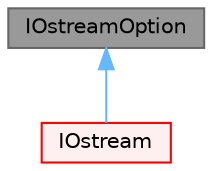 digraph "IOstreamOption"
{
 // LATEX_PDF_SIZE
  bgcolor="transparent";
  edge [fontname=Helvetica,fontsize=10,labelfontname=Helvetica,labelfontsize=10];
  node [fontname=Helvetica,fontsize=10,shape=box,height=0.2,width=0.4];
  Node1 [id="Node000001",label="IOstreamOption",height=0.2,width=0.4,color="gray40", fillcolor="grey60", style="filled", fontcolor="black",tooltip="A simple container for options an IOstream can normally have."];
  Node1 -> Node2 [id="edge1_Node000001_Node000002",dir="back",color="steelblue1",style="solid",tooltip=" "];
  Node2 [id="Node000002",label="IOstream",height=0.2,width=0.4,color="red", fillcolor="#FFF0F0", style="filled",URL="$classFoam_1_1IOstream.html",tooltip="An IOstream is an abstract base class for all input/output systems; be they streams,..."];
}
